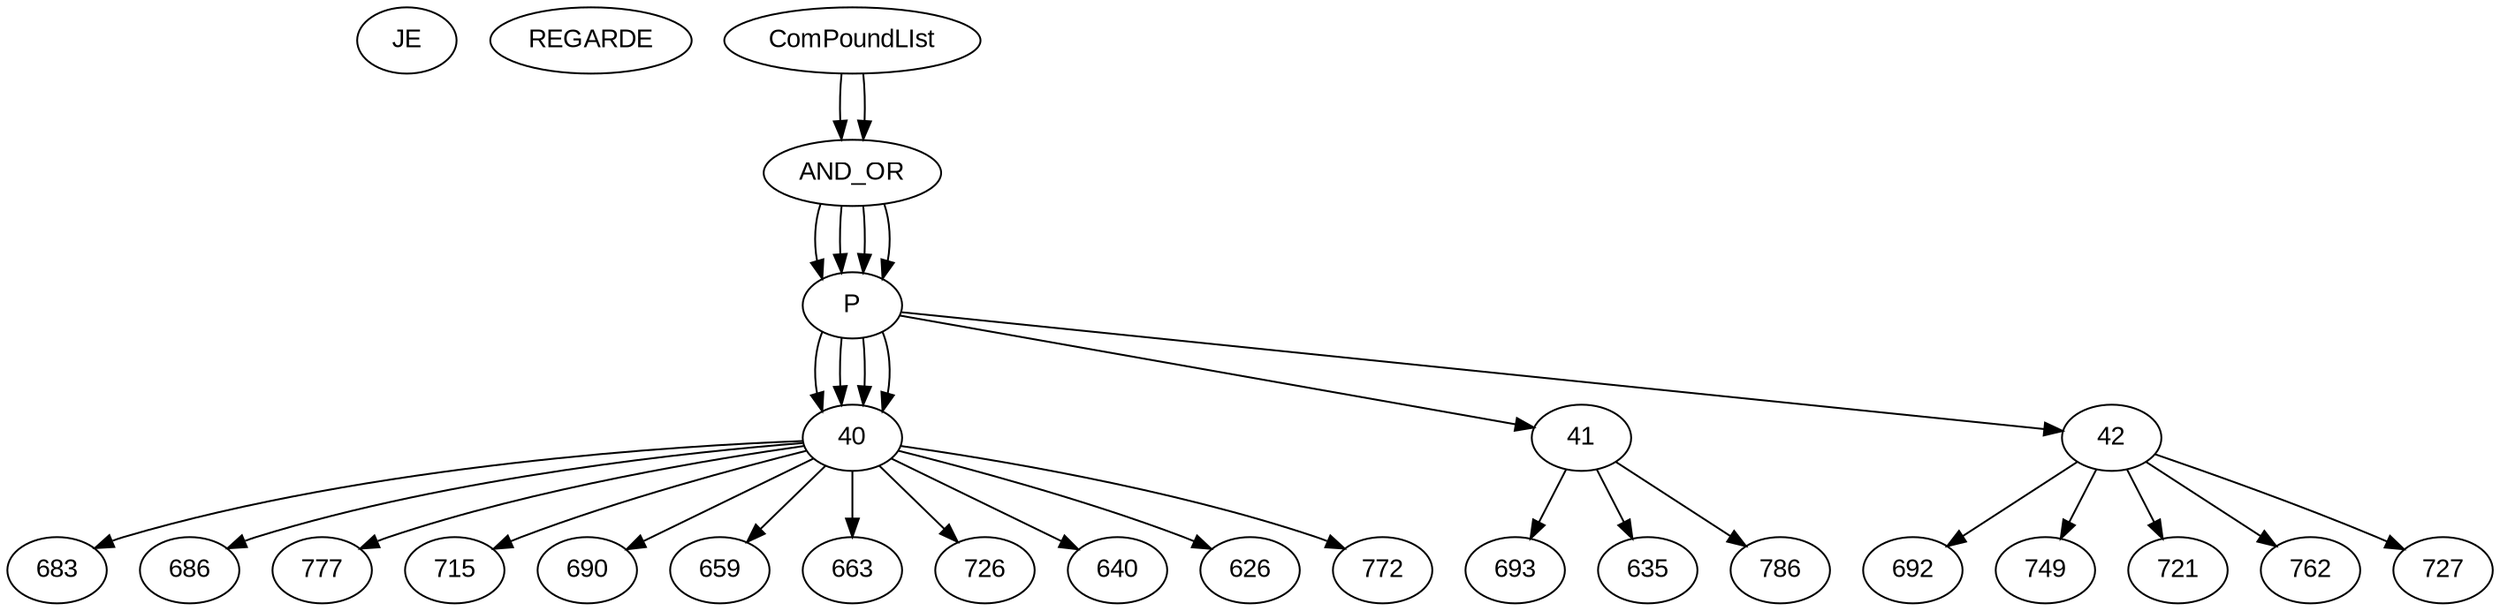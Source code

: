 digraph AST {
    node [fontname="Arial"];
JE REGARDE
    ComPoundLIst -> AND_OR;
    AND_OR -> P;
    P -> 40;
    40 -> 683;
    40 -> 686;
    40 -> 777;
    40 -> 715;
    P -> 41;
    41 -> 693;
    41 -> 635;
    41 -> 786;
    P -> 42;
    42 -> 692;
    42 -> 749;
    42 -> 721;
    42 -> 762;
    42 -> 727;
    AND_OR -> P;
    P -> 40;
    40 -> 690;
    40 -> 659;
    AND_OR -> P;
    P -> 40;
    40 -> 663;
    40 -> 726;
    ComPoundLIst -> AND_OR;
    AND_OR -> P;
    P -> 40;
    40 -> 640;
    40 -> 626;
    40 -> 772;
}

